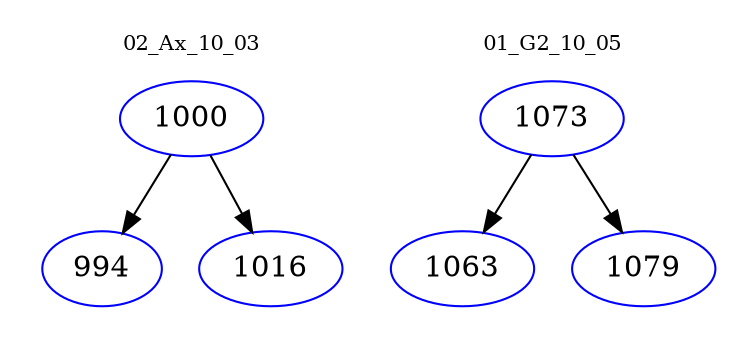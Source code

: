digraph{
subgraph cluster_0 {
color = white
label = "02_Ax_10_03";
fontsize=10;
T0_1000 [label="1000", color="blue"]
T0_1000 -> T0_994 [color="black"]
T0_994 [label="994", color="blue"]
T0_1000 -> T0_1016 [color="black"]
T0_1016 [label="1016", color="blue"]
}
subgraph cluster_1 {
color = white
label = "01_G2_10_05";
fontsize=10;
T1_1073 [label="1073", color="blue"]
T1_1073 -> T1_1063 [color="black"]
T1_1063 [label="1063", color="blue"]
T1_1073 -> T1_1079 [color="black"]
T1_1079 [label="1079", color="blue"]
}
}
